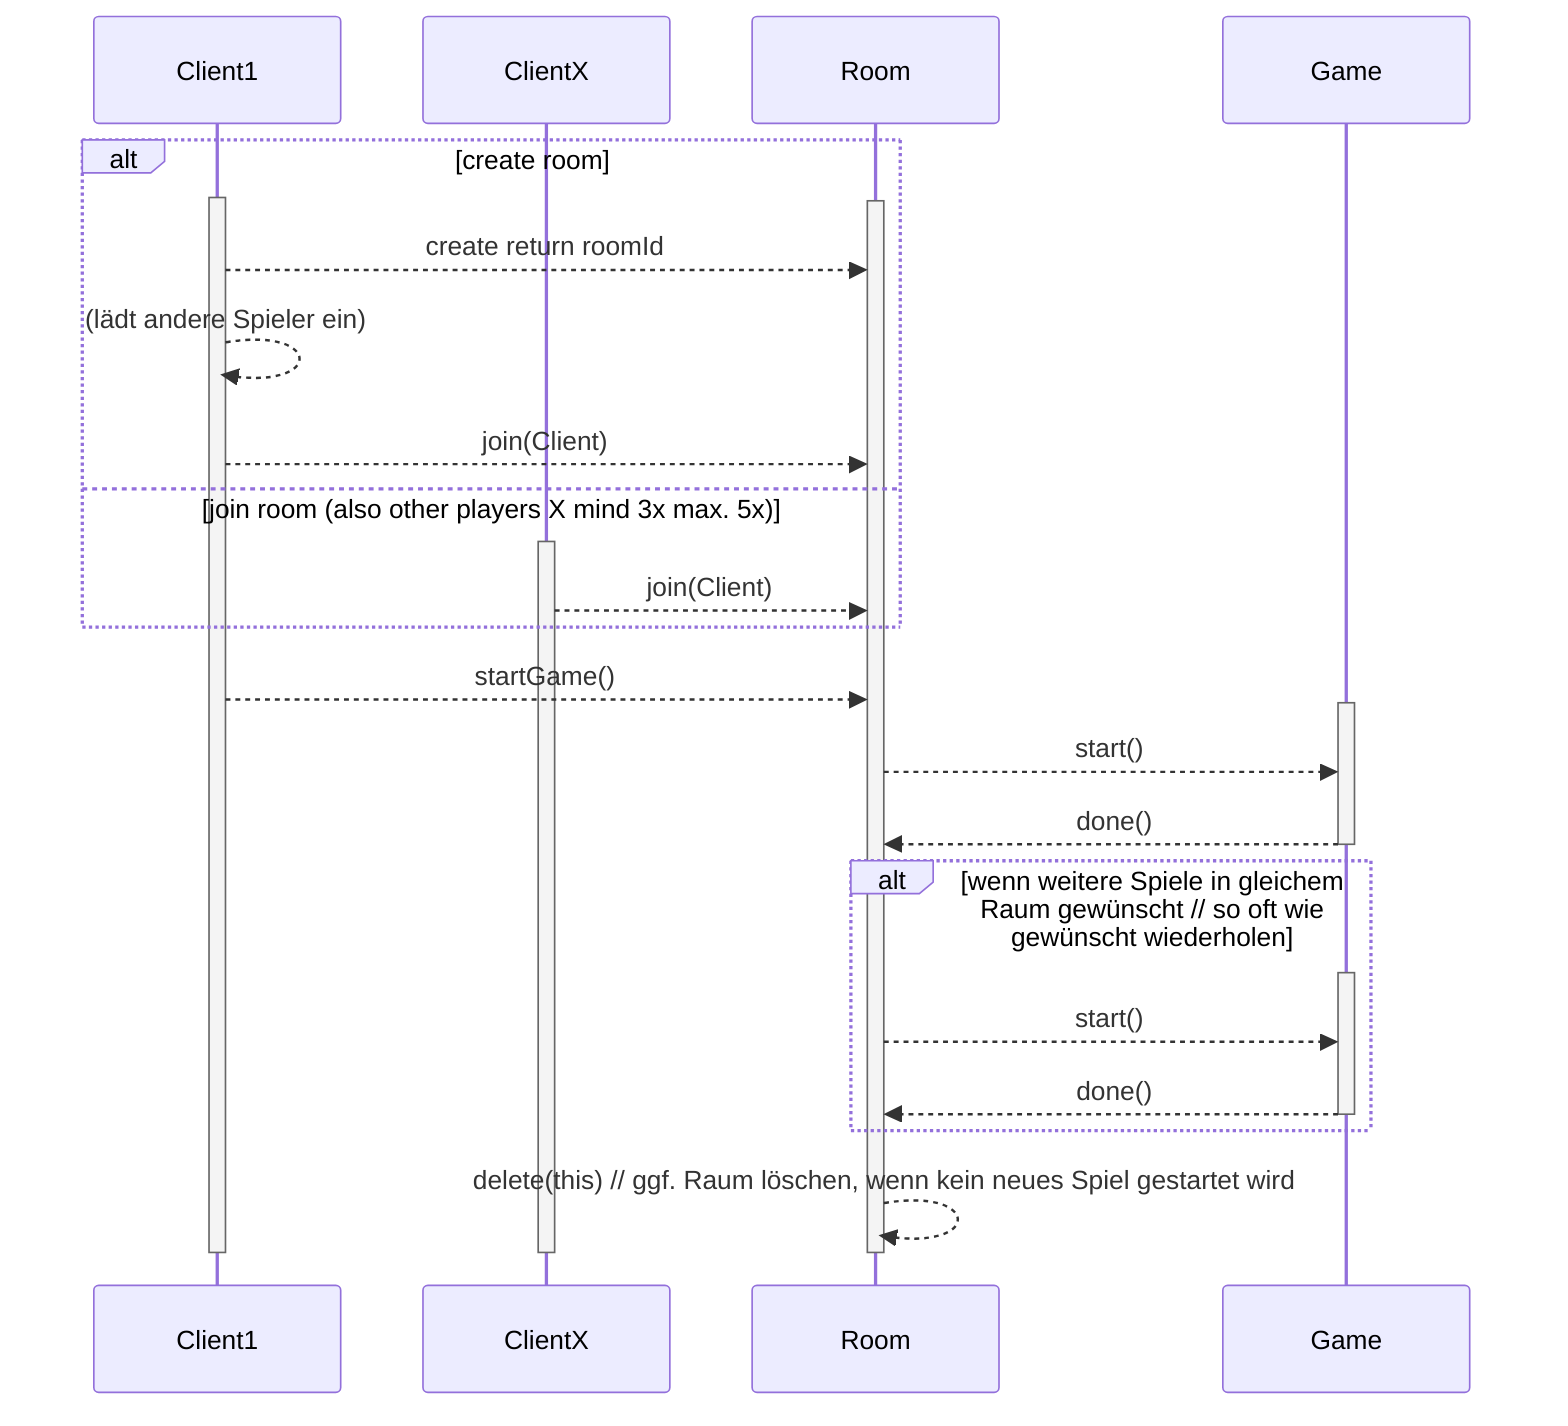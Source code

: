 sequenceDiagram
  participant Client1
  participant ClientX
  participant Room
  participant Game

alt create room
activate Client1

activate Room
Client1 -->> Room: create return roomId
Client1 -->> Client1: (lädt andere Spieler ein)
Client1 -->> Room: join(Client)
else join room (also other players X mind 3x max. 5x)
activate ClientX
ClientX -->> Room: join(Client)
end

Client1 -->> Room: startGame()
activate Game
Room -->> Game: start()
Game -->> Room: done()
deactivate Game

alt wenn weitere Spiele in gleichem Raum gewünscht // so oft wie gewünscht wiederholen
activate Game
Room -->> Game: start()
Game -->> Room: done()
deactivate Game
end

Room -->> Room: delete(this) // ggf. Raum löschen, wenn kein neues Spiel gestartet wird

deactivate Room
deactivate Client1
deactivate ClientX
